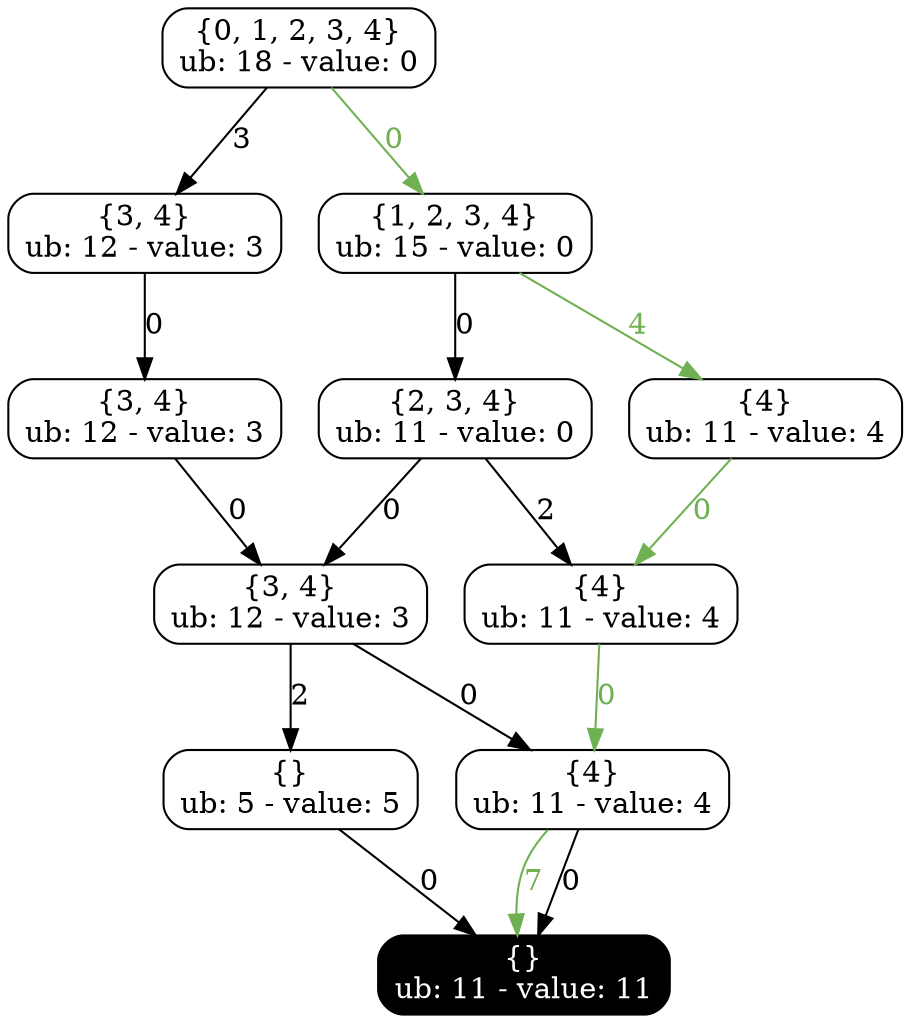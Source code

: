 digraph exact{
883049899 [label="{0, 1, 2, 3, 4}
ub: 18 - value: 0", style=rounded, shape=rectangle, tooltip="Exact node"];
317574433 [label="{3, 4}
ub: 12 - value: 3", style=rounded, shape=rectangle, tooltip="Exact node"];
1587487668 [label="{1, 2, 3, 4}
ub: 15 - value: 0", style=rounded, shape=rectangle, tooltip="Exact node"];
932172204 [label="{4}
ub: 11 - value: 4", style=rounded, shape=rectangle, tooltip="Exact node"];
1848402763 [label="{3, 4}
ub: 12 - value: 3", style=rounded, shape=rectangle, tooltip="Exact node"];
2121055098 [label="{2, 3, 4}
ub: 11 - value: 0", style=rounded, shape=rectangle, tooltip="Exact node"];
1896277646 [label="{4}
ub: 11 - value: 4", style=rounded, shape=rectangle, tooltip="Exact node"];
1996181658 [label="{3, 4}
ub: 12 - value: 3", style=rounded, shape=rectangle, tooltip="Exact node"];
1296064247 [label="{4}
ub: 11 - value: 4", style=rounded, shape=rectangle, tooltip="Exact node"];
205797316 [label="{}
ub: 5 - value: 5", style=rounded, shape=rectangle, tooltip="Exact node"];
1066516207 [label="{}
ub: 11 - value: 11", style=rounded, shape=rectangle, tooltip="Exact node", style="filled, rounded", shape=rectangle, color=black, fontcolor=white, tooltip="Terminal node"];
932172204 -> 1896277646 [label=0, tooltip="Decision: assign 0 to var 2", color="#6fb052", fontcolor="#6fb052"];
1996181658 -> 205797316 [label=2, tooltip="Decision: assign 1 to var 3"];
1587487668 -> 2121055098 [label=0, tooltip="Decision: assign 0 to var 1"];
2121055098 -> 1996181658 [label=0, tooltip="Decision: assign 0 to var 2"];
2121055098 -> 1896277646 [label=2, tooltip="Decision: assign 1 to var 2"];
1848402763 -> 1996181658 [label=0, tooltip="Decision: assign 0 to var 2"];
1296064247 -> 1066516207 [label=0, tooltip="Decision: assign 0 to var 4"];
1587487668 -> 932172204 [label=4, tooltip="Decision: assign 1 to var 1", color="#6fb052", fontcolor="#6fb052"];
317574433 -> 1848402763 [label=0, tooltip="Decision: assign 0 to var 1"];
1896277646 -> 1296064247 [label=0, tooltip="Decision: assign 0 to var 3", color="#6fb052", fontcolor="#6fb052"];
205797316 -> 1066516207 [label=0, tooltip="Decision: assign 0 to var 4"];
1996181658 -> 1296064247 [label=0, tooltip="Decision: assign 0 to var 3"];
1296064247 -> 1066516207 [label=7, tooltip="Decision: assign 1 to var 4", color="#6fb052", fontcolor="#6fb052"];
883049899 -> 1587487668 [label=0, tooltip="Decision: assign 0 to var 0", color="#6fb052", fontcolor="#6fb052"];
883049899 -> 317574433 [label=3, tooltip="Decision: assign 1 to var 0"];
}